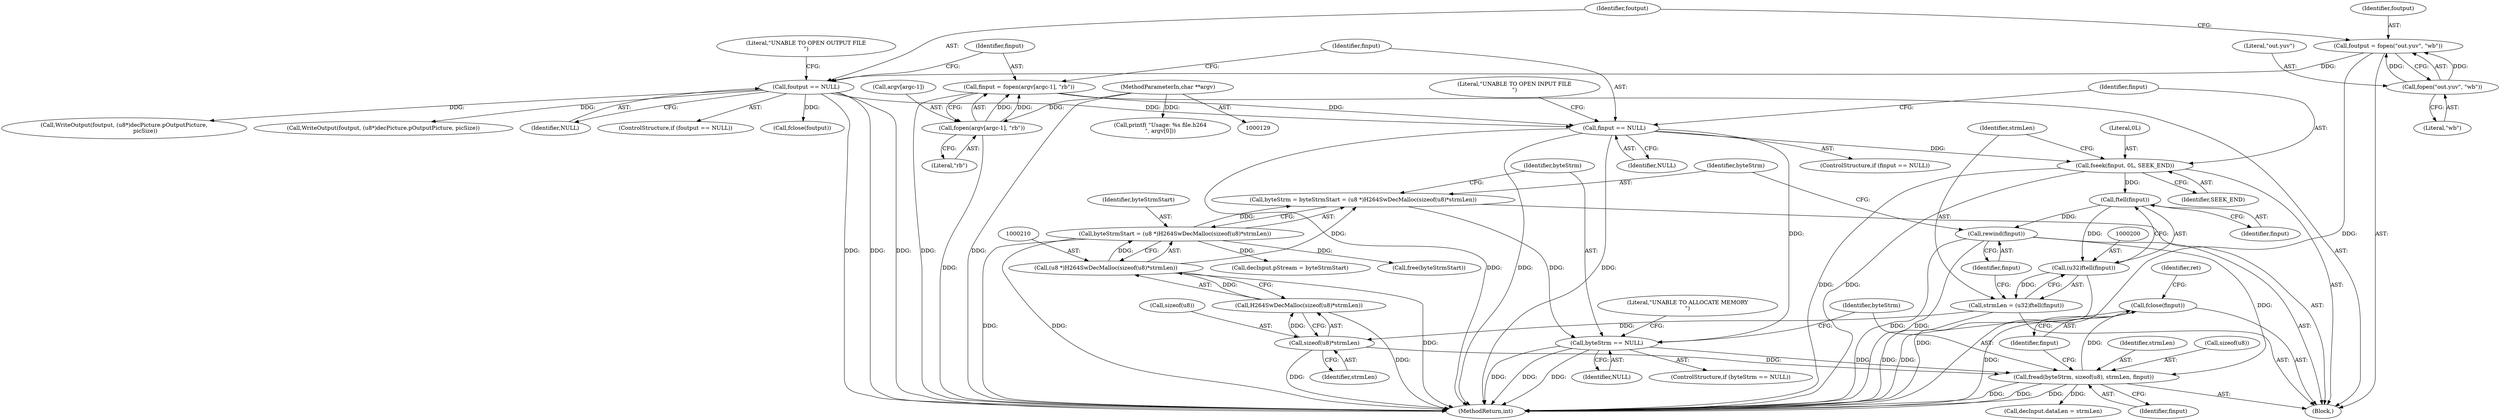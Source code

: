 digraph "0_Android_2b6f22dc64d456471a1dc6df09d515771d1427c8_1@API" {
"1000232" [label="(Call,fclose(finput))"];
"1000226" [label="(Call,fread(byteStrm, sizeof(u8), strmLen, finput))"];
"1000217" [label="(Call,byteStrm == NULL)"];
"1000205" [label="(Call,byteStrm = byteStrmStart = (u8 *)H264SwDecMalloc(sizeof(u8)*strmLen))"];
"1000207" [label="(Call,byteStrmStart = (u8 *)H264SwDecMalloc(sizeof(u8)*strmLen))"];
"1000209" [label="(Call,(u8 *)H264SwDecMalloc(sizeof(u8)*strmLen))"];
"1000211" [label="(Call,H264SwDecMalloc(sizeof(u8)*strmLen))"];
"1000212" [label="(Call,sizeof(u8)*strmLen)"];
"1000197" [label="(Call,strmLen = (u32)ftell(finput))"];
"1000199" [label="(Call,(u32)ftell(finput))"];
"1000201" [label="(Call,ftell(finput))"];
"1000193" [label="(Call,fseek(finput, 0L, SEEK_END))"];
"1000184" [label="(Call,finput == NULL)"];
"1000174" [label="(Call,finput = fopen(argv[argc-1], \"rb\"))"];
"1000176" [label="(Call,fopen(argv[argc-1], \"rb\"))"];
"1000131" [label="(MethodParameterIn,char **argv)"];
"1000165" [label="(Call,foutput == NULL)"];
"1000159" [label="(Call,foutput = fopen(\"out.yuv\", \"wb\"))"];
"1000161" [label="(Call,fopen(\"out.yuv\", \"wb\"))"];
"1000203" [label="(Call,rewind(finput))"];
"1000209" [label="(Call,(u8 *)H264SwDecMalloc(sizeof(u8)*strmLen))"];
"1000227" [label="(Identifier,byteStrm)"];
"1000255" [label="(Call,decInput.dataLen = strmLen)"];
"1000204" [label="(Identifier,finput)"];
"1000161" [label="(Call,fopen(\"out.yuv\", \"wb\"))"];
"1000177" [label="(Call,argv[argc-1])"];
"1000194" [label="(Identifier,finput)"];
"1000151" [label="(Call,printf( \"Usage: %s file.h264\n\", argv[0]))"];
"1000226" [label="(Call,fread(byteStrm, sizeof(u8), strmLen, finput))"];
"1000218" [label="(Identifier,byteStrm)"];
"1000186" [label="(Identifier,NULL)"];
"1000184" [label="(Call,finput == NULL)"];
"1000203" [label="(Call,rewind(finput))"];
"1000195" [label="(Literal,0L)"];
"1000166" [label="(Identifier,foutput)"];
"1000212" [label="(Call,sizeof(u8)*strmLen)"];
"1000182" [label="(Literal,\"rb\")"];
"1000230" [label="(Identifier,strmLen)"];
"1000174" [label="(Call,finput = fopen(argv[argc-1], \"rb\"))"];
"1000164" [label="(ControlStructure,if (foutput == NULL))"];
"1000198" [label="(Identifier,strmLen)"];
"1000159" [label="(Call,foutput = fopen(\"out.yuv\", \"wb\"))"];
"1000447" [label="(Call,fclose(foutput))"];
"1000453" [label="(MethodReturn,int)"];
"1000219" [label="(Identifier,NULL)"];
"1000250" [label="(Call,decInput.pStream = byteStrmStart)"];
"1000211" [label="(Call,H264SwDecMalloc(sizeof(u8)*strmLen))"];
"1000217" [label="(Call,byteStrm == NULL)"];
"1000162" [label="(Literal,\"out.yuv\")"];
"1000183" [label="(ControlStructure,if (finput == NULL))"];
"1000197" [label="(Call,strmLen = (u32)ftell(finput))"];
"1000205" [label="(Call,byteStrm = byteStrmStart = (u8 *)H264SwDecMalloc(sizeof(u8)*strmLen))"];
"1000201" [label="(Call,ftell(finput))"];
"1000189" [label="(Literal,\"UNABLE TO OPEN INPUT FILE\n\")"];
"1000176" [label="(Call,fopen(argv[argc-1], \"rb\"))"];
"1000213" [label="(Call,sizeof(u8))"];
"1000233" [label="(Identifier,finput)"];
"1000170" [label="(Literal,\"UNABLE TO OPEN OUTPUT FILE\n\")"];
"1000235" [label="(Identifier,ret)"];
"1000231" [label="(Identifier,finput)"];
"1000387" [label="(Call,WriteOutput(foutput, (u8*)decPicture.pOutputPicture,\n                        picSize))"];
"1000215" [label="(Identifier,strmLen)"];
"1000206" [label="(Identifier,byteStrm)"];
"1000196" [label="(Identifier,SEEK_END)"];
"1000175" [label="(Identifier,finput)"];
"1000437" [label="(Call,WriteOutput(foutput, (u8*)decPicture.pOutputPicture, picSize))"];
"1000228" [label="(Call,sizeof(u8))"];
"1000163" [label="(Literal,\"wb\")"];
"1000132" [label="(Block,)"];
"1000232" [label="(Call,fclose(finput))"];
"1000208" [label="(Identifier,byteStrmStart)"];
"1000216" [label="(ControlStructure,if (byteStrm == NULL))"];
"1000160" [label="(Identifier,foutput)"];
"1000202" [label="(Identifier,finput)"];
"1000222" [label="(Literal,\"UNABLE TO ALLOCATE MEMORY\n\")"];
"1000449" [label="(Call,free(byteStrmStart))"];
"1000193" [label="(Call,fseek(finput, 0L, SEEK_END))"];
"1000185" [label="(Identifier,finput)"];
"1000131" [label="(MethodParameterIn,char **argv)"];
"1000199" [label="(Call,(u32)ftell(finput))"];
"1000207" [label="(Call,byteStrmStart = (u8 *)H264SwDecMalloc(sizeof(u8)*strmLen))"];
"1000167" [label="(Identifier,NULL)"];
"1000165" [label="(Call,foutput == NULL)"];
"1000232" -> "1000132"  [label="AST: "];
"1000232" -> "1000233"  [label="CFG: "];
"1000233" -> "1000232"  [label="AST: "];
"1000235" -> "1000232"  [label="CFG: "];
"1000232" -> "1000453"  [label="DDG: "];
"1000232" -> "1000453"  [label="DDG: "];
"1000226" -> "1000232"  [label="DDG: "];
"1000226" -> "1000132"  [label="AST: "];
"1000226" -> "1000231"  [label="CFG: "];
"1000227" -> "1000226"  [label="AST: "];
"1000228" -> "1000226"  [label="AST: "];
"1000230" -> "1000226"  [label="AST: "];
"1000231" -> "1000226"  [label="AST: "];
"1000233" -> "1000226"  [label="CFG: "];
"1000226" -> "1000453"  [label="DDG: "];
"1000226" -> "1000453"  [label="DDG: "];
"1000226" -> "1000453"  [label="DDG: "];
"1000217" -> "1000226"  [label="DDG: "];
"1000212" -> "1000226"  [label="DDG: "];
"1000203" -> "1000226"  [label="DDG: "];
"1000226" -> "1000255"  [label="DDG: "];
"1000217" -> "1000216"  [label="AST: "];
"1000217" -> "1000219"  [label="CFG: "];
"1000218" -> "1000217"  [label="AST: "];
"1000219" -> "1000217"  [label="AST: "];
"1000222" -> "1000217"  [label="CFG: "];
"1000227" -> "1000217"  [label="CFG: "];
"1000217" -> "1000453"  [label="DDG: "];
"1000217" -> "1000453"  [label="DDG: "];
"1000217" -> "1000453"  [label="DDG: "];
"1000205" -> "1000217"  [label="DDG: "];
"1000184" -> "1000217"  [label="DDG: "];
"1000205" -> "1000132"  [label="AST: "];
"1000205" -> "1000207"  [label="CFG: "];
"1000206" -> "1000205"  [label="AST: "];
"1000207" -> "1000205"  [label="AST: "];
"1000218" -> "1000205"  [label="CFG: "];
"1000207" -> "1000205"  [label="DDG: "];
"1000209" -> "1000205"  [label="DDG: "];
"1000207" -> "1000209"  [label="CFG: "];
"1000208" -> "1000207"  [label="AST: "];
"1000209" -> "1000207"  [label="AST: "];
"1000207" -> "1000453"  [label="DDG: "];
"1000207" -> "1000453"  [label="DDG: "];
"1000209" -> "1000207"  [label="DDG: "];
"1000207" -> "1000250"  [label="DDG: "];
"1000207" -> "1000449"  [label="DDG: "];
"1000209" -> "1000211"  [label="CFG: "];
"1000210" -> "1000209"  [label="AST: "];
"1000211" -> "1000209"  [label="AST: "];
"1000209" -> "1000453"  [label="DDG: "];
"1000211" -> "1000209"  [label="DDG: "];
"1000211" -> "1000212"  [label="CFG: "];
"1000212" -> "1000211"  [label="AST: "];
"1000211" -> "1000453"  [label="DDG: "];
"1000212" -> "1000211"  [label="DDG: "];
"1000212" -> "1000215"  [label="CFG: "];
"1000213" -> "1000212"  [label="AST: "];
"1000215" -> "1000212"  [label="AST: "];
"1000212" -> "1000453"  [label="DDG: "];
"1000197" -> "1000212"  [label="DDG: "];
"1000197" -> "1000132"  [label="AST: "];
"1000197" -> "1000199"  [label="CFG: "];
"1000198" -> "1000197"  [label="AST: "];
"1000199" -> "1000197"  [label="AST: "];
"1000204" -> "1000197"  [label="CFG: "];
"1000197" -> "1000453"  [label="DDG: "];
"1000199" -> "1000197"  [label="DDG: "];
"1000199" -> "1000201"  [label="CFG: "];
"1000200" -> "1000199"  [label="AST: "];
"1000201" -> "1000199"  [label="AST: "];
"1000199" -> "1000453"  [label="DDG: "];
"1000201" -> "1000199"  [label="DDG: "];
"1000201" -> "1000202"  [label="CFG: "];
"1000202" -> "1000201"  [label="AST: "];
"1000193" -> "1000201"  [label="DDG: "];
"1000201" -> "1000203"  [label="DDG: "];
"1000193" -> "1000132"  [label="AST: "];
"1000193" -> "1000196"  [label="CFG: "];
"1000194" -> "1000193"  [label="AST: "];
"1000195" -> "1000193"  [label="AST: "];
"1000196" -> "1000193"  [label="AST: "];
"1000198" -> "1000193"  [label="CFG: "];
"1000193" -> "1000453"  [label="DDG: "];
"1000193" -> "1000453"  [label="DDG: "];
"1000184" -> "1000193"  [label="DDG: "];
"1000184" -> "1000183"  [label="AST: "];
"1000184" -> "1000186"  [label="CFG: "];
"1000185" -> "1000184"  [label="AST: "];
"1000186" -> "1000184"  [label="AST: "];
"1000189" -> "1000184"  [label="CFG: "];
"1000194" -> "1000184"  [label="CFG: "];
"1000184" -> "1000453"  [label="DDG: "];
"1000184" -> "1000453"  [label="DDG: "];
"1000184" -> "1000453"  [label="DDG: "];
"1000174" -> "1000184"  [label="DDG: "];
"1000165" -> "1000184"  [label="DDG: "];
"1000174" -> "1000132"  [label="AST: "];
"1000174" -> "1000176"  [label="CFG: "];
"1000175" -> "1000174"  [label="AST: "];
"1000176" -> "1000174"  [label="AST: "];
"1000185" -> "1000174"  [label="CFG: "];
"1000174" -> "1000453"  [label="DDG: "];
"1000176" -> "1000174"  [label="DDG: "];
"1000176" -> "1000174"  [label="DDG: "];
"1000176" -> "1000182"  [label="CFG: "];
"1000177" -> "1000176"  [label="AST: "];
"1000182" -> "1000176"  [label="AST: "];
"1000176" -> "1000453"  [label="DDG: "];
"1000131" -> "1000176"  [label="DDG: "];
"1000131" -> "1000129"  [label="AST: "];
"1000131" -> "1000453"  [label="DDG: "];
"1000131" -> "1000151"  [label="DDG: "];
"1000165" -> "1000164"  [label="AST: "];
"1000165" -> "1000167"  [label="CFG: "];
"1000166" -> "1000165"  [label="AST: "];
"1000167" -> "1000165"  [label="AST: "];
"1000170" -> "1000165"  [label="CFG: "];
"1000175" -> "1000165"  [label="CFG: "];
"1000165" -> "1000453"  [label="DDG: "];
"1000165" -> "1000453"  [label="DDG: "];
"1000165" -> "1000453"  [label="DDG: "];
"1000159" -> "1000165"  [label="DDG: "];
"1000165" -> "1000387"  [label="DDG: "];
"1000165" -> "1000437"  [label="DDG: "];
"1000165" -> "1000447"  [label="DDG: "];
"1000159" -> "1000132"  [label="AST: "];
"1000159" -> "1000161"  [label="CFG: "];
"1000160" -> "1000159"  [label="AST: "];
"1000161" -> "1000159"  [label="AST: "];
"1000166" -> "1000159"  [label="CFG: "];
"1000159" -> "1000453"  [label="DDG: "];
"1000161" -> "1000159"  [label="DDG: "];
"1000161" -> "1000159"  [label="DDG: "];
"1000161" -> "1000163"  [label="CFG: "];
"1000162" -> "1000161"  [label="AST: "];
"1000163" -> "1000161"  [label="AST: "];
"1000203" -> "1000132"  [label="AST: "];
"1000203" -> "1000204"  [label="CFG: "];
"1000204" -> "1000203"  [label="AST: "];
"1000206" -> "1000203"  [label="CFG: "];
"1000203" -> "1000453"  [label="DDG: "];
"1000203" -> "1000453"  [label="DDG: "];
}

